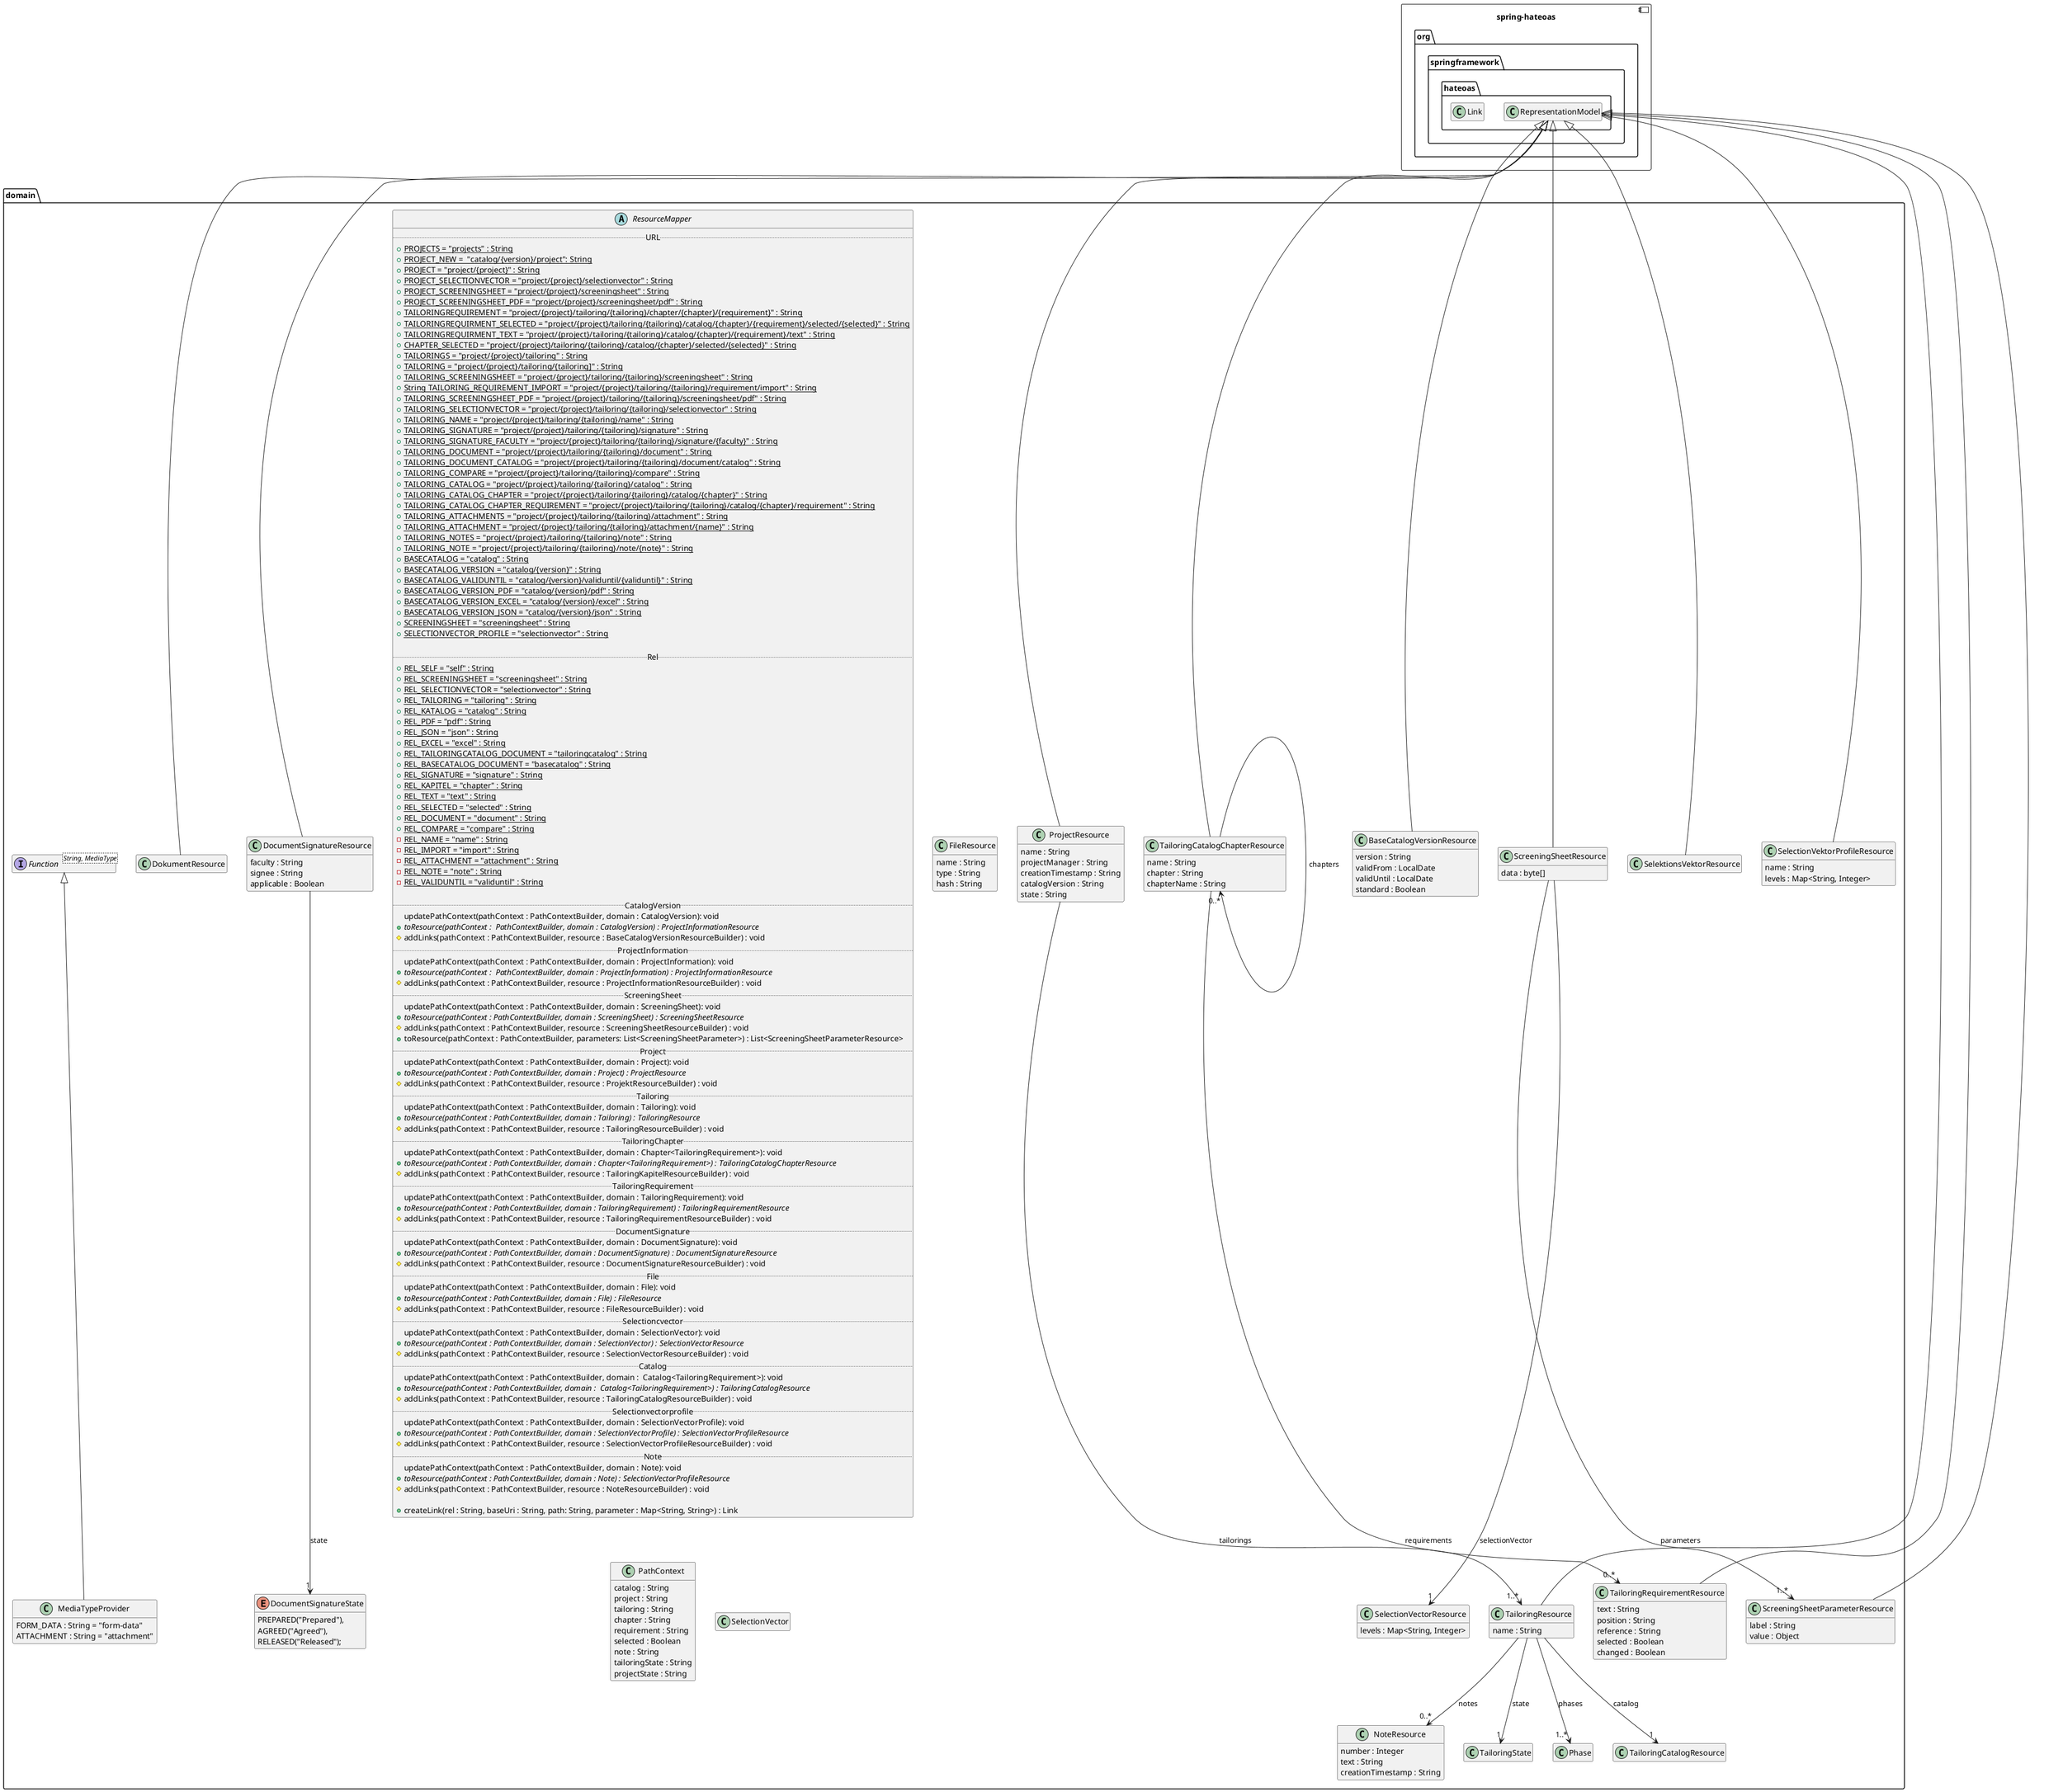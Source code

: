 @startuml Ebene3.png
skinparam componentStyle uml2
'skinparam linetype ortho

component [spring-hateoas] {
    package org.springframework.hateoas {
        class RepresentationModel
        class Link
    }
}


package domain {

    abstract class ResourceMapper {
        ..URL..
        +{static} PROJECTS = "projects" : String
        +{static} PROJECT_NEW =  "catalog/{version}/project": String
        +{static} PROJECT = "project/{project}" : String
        +{static} PROJECT_SELECTIONVECTOR = "project/{project}/selectionvector" : String
        +{static} PROJECT_SCREENINGSHEET = "project/{project}/screeningsheet" : String
        +{static} PROJECT_SCREENINGSHEET_PDF = "project/{project}/screeningsheet/pdf" : String
        +{static} TAILORINGREQUIREMENT = "project/{project}/tailoring/{tailoring}/chapter/{chapter}/{requirement}" : String
        +{static} TAILORINGREQUIRMENT_SELECTED = "project/{project}/tailoring/{tailoring}/catalog/{chapter}/{requirement}/selected/{selected}" : String
        +{static} TAILORINGREQUIRMENT_TEXT = "project/{project}/tailoring/{tailoring}/catalog/{chapter}/{requirement}/text" : String
        +{static} CHAPTER_SELECTED = "project/{project}/tailoring/{tailoring}/catalog/{chapter}/selected/{selected}" : String
        +{static} TAILORINGS = "project/{project}/tailoring" : String
        +{static} TAILORING = "project/{project}/tailoring/{tailoring]" : String
        +{static} TAILORING_SCREENINGSHEET = "project/{project}/tailoring/{tailoring}/screeningsheet" : String
        +{static} String TAILORING_REQUIREMENT_IMPORT = "project/{project}/tailoring/{tailoring}/requirement/import" : String
        +{static} TAILORING_SCREENINGSHEET_PDF = "project/{project}/tailoring/{tailoring}/screeningsheet/pdf" : String
        +{static} TAILORING_SELECTIONVECTOR = "project/{project}/tailoring/{tailoring}/selectionvector" : String
        +{static} TAILORING_NAME = "project/{project}/tailoring/{tailoring}/name" : String
        +{static} TAILORING_SIGNATURE = "project/{project}/tailoring/{tailoring}/signature" : String
        +{static} TAILORING_SIGNATURE_FACULTY = "project/{project}/tailoring/{tailoring}/signature/{faculty}" : String
        +{static} TAILORING_DOCUMENT = "project/{project}/tailoring/{tailoring}/document" : String
        +{static} TAILORING_DOCUMENT_CATALOG = "project/{project}/tailoring/{tailoring}/document/catalog" : String
        +{static} TAILORING_COMPARE = "project/{project}/tailoring/{tailoring}/compare" : String
        +{static} TAILORING_CATALOG = "project/{project}/tailoring/{tailoring}/catalog" : String
        +{static} TAILORING_CATALOG_CHAPTER = "project/{project}/tailoring/{tailoring}/catalog/{chapter}" : String
        +{static} TAILORING_CATALOG_CHAPTER_REQUIREMENT = "project/{project}/tailoring/{tailoring}/catalog/{chapter}/requirement" : String
        +{static} TAILORING_ATTACHMENTS = "project/{project}/tailoring/{tailoring}/attachment" : String
        +{static} TAILORING_ATTACHMENT = "project/{project}/tailoring/{tailoring}/attachment/{name}" : String
        +{static} TAILORING_NOTES = "project/{project}/tailoring/{tailoring}/note" : String
        +{static} TAILORING_NOTE = "project/{project}/tailoring/{tailoring}/note/{note}" : String
        +{static} BASECATALOG = "catalog" : String
        +{static} BASECATALOG_VERSION = "catalog/{version}" : String
        +{static} BASECATALOG_VALIDUNTIL = "catalog/{version}/validuntil/{validuntil}" : String
        +{static} BASECATALOG_VERSION_PDF = "catalog/{version}/pdf" : String
        +{static} BASECATALOG_VERSION_EXCEL = "catalog/{version}/excel" : String
        +{static} BASECATALOG_VERSION_JSON = "catalog/{version}/json" : String
        +{static} SCREENINGSHEET = "screeningsheet" : String
        +{static} SELECTIONVECTOR_PROFILE = "selectionvector" : String
            
        ..Rel..
        +{static} REL_SELF = "self" : String
        +{static} REL_SCREENINGSHEET = "screeningsheet" : String
        +{static} REL_SELECTIONVECTOR = "selectionvector" : String
        +{static} REL_TAILORING = "tailoring" : String
        +{static} REL_KATALOG = "catalog" : String
        +{static} REL_PDF = "pdf" : String
        +{static} REL_JSON = "json" : String
        +{static} REL_EXCEL = "excel" : String
        +{static} REL_TAILORINGCATALOG_DOCUMENT = "tailoringcatalog" : String
        +{static} REL_BASECATALOG_DOCUMENT = "basecatalog" : String
        +{static} REL_SIGNATURE = "signature" : String
        +{static} REL_KAPITEL = "chapter" : String
        +{static} REL_TEXT = "text" : String
        +{static} REL_SELECTED = "selected" : String
        +{static} REL_DOCUMENT = "document" : String
        +{static} REL_COMPARE = "compare" : String
        -{static} REL_NAME = "name" : String
        -{static} REL_IMPORT = "import" : String
        -{static} REL_ATTACHMENT = "attachment" : String
        -{static} REL_NOTE = "note" : String
        -{static} REL_VALIDUNTIL = "validuntil" : String

        .. CatalogVersion ..
        updatePathContext(pathContext : PathContextBuilder, domain : CatalogVersion): void
        +{abstract} toResource(pathContext :  PathContextBuilder, domain : CatalogVersion) : ProjectInformationResource
        #addLinks(pathContext : PathContextBuilder, resource : BaseCatalogVersionResourceBuilder) : void
        .. ProjectInformation ..
        updatePathContext(pathContext : PathContextBuilder, domain : ProjectInformation): void
        +{abstract} toResource(pathContext :  PathContextBuilder, domain : ProjectInformation) : ProjectInformationResource
        #addLinks(pathContext : PathContextBuilder, resource : ProjectInformationResourceBuilder) : void
        .. ScreeningSheet ..
        updatePathContext(pathContext : PathContextBuilder, domain : ScreeningSheet): void
        +{abstract}  toResource(pathContext : PathContextBuilder, domain : ScreeningSheet) : ScreeningSheetResource
        #addLinks(pathContext : PathContextBuilder, resource : ScreeningSheetResourceBuilder) : void
        +toResource(pathContext : PathContextBuilder, parameters: List<ScreeningSheetParameter>) : List<ScreeningSheetParameterResource>
        .. Project ..
        updatePathContext(pathContext : PathContextBuilder, domain : Project): void
        +{abstract}  toResource(pathContext : PathContextBuilder, domain : Project) : ProjectResource
        #addLinks(pathContext : PathContextBuilder, resource : ProjektResourceBuilder) : void
        .. Tailoring ..
        updatePathContext(pathContext : PathContextBuilder, domain : Tailoring): void
        +{abstract}  toResource(pathContext : PathContextBuilder, domain : Tailoring) : TailoringResource
        #addLinks(pathContext : PathContextBuilder, resource : TailoringResourceBuilder) : void
        .. TailoringChapter ..
        updatePathContext(pathContext : PathContextBuilder, domain : Chapter<TailoringRequirement>): void
        +{abstract}  toResource(pathContext : PathContextBuilder, domain : Chapter<TailoringRequirement>) : TailoringCatalogChapterResource
        #addLinks(pathContext : PathContextBuilder, resource : TailoringKapitelResourceBuilder) : void
        ..TailoringRequirement ..
        updatePathContext(pathContext : PathContextBuilder, domain : TailoringRequirement): void
        +{abstract}  toResource(pathContext : PathContextBuilder, domain : TailoringRequirement) : TailoringRequirementResource
        #addLinks(pathContext : PathContextBuilder, resource : TailoringRequirementResourceBuilder) : void
        .. DocumentSignature ..
        updatePathContext(pathContext : PathContextBuilder, domain : DocumentSignature): void
        +{abstract}  toResource(pathContext : PathContextBuilder, domain : DocumentSignature) : DocumentSignatureResource
        #addLinks(pathContext : PathContextBuilder, resource : DocumentSignatureResourceBuilder) : void
        .. File ..
        updatePathContext(pathContext : PathContextBuilder, domain : File): void
        +{abstract}  toResource(pathContext : PathContextBuilder, domain : File) : FileResource
        #addLinks(pathContext : PathContextBuilder, resource : FileResourceBuilder) : void
        .. Selectioncvector ..
        updatePathContext(pathContext : PathContextBuilder, domain : SelectionVector): void
        +{abstract}  toResource(pathContext : PathContextBuilder, domain : SelectionVector) : SelectionVectorResource
        #addLinks(pathContext : PathContextBuilder, resource : SelectionVectorResourceBuilder) : void
        .. Catalog ..
        updatePathContext(pathContext : PathContextBuilder, domain :  Catalog<TailoringRequirement>): void
        +{abstract}  toResource(pathContext : PathContextBuilder, domain :  Catalog<TailoringRequirement>) : TailoringCatalogResource
        #addLinks(pathContext : PathContextBuilder, resource : TailoringCatalogResourceBuilder) : void
        .. Selectionvectorprofile ..
        updatePathContext(pathContext : PathContextBuilder, domain : SelectionVectorProfile): void
        +{abstract}  toResource(pathContext : PathContextBuilder, domain : SelectionVectorProfile) : SelectionVectorProfileResource
        #addLinks(pathContext : PathContextBuilder, resource : SelectionVectorProfileResourceBuilder) : void
        .. Note ..
        updatePathContext(pathContext : PathContextBuilder, domain : Note): void
        +{abstract}  toResource(pathContext : PathContextBuilder, domain : Note) : SelectionVectorProfileResource
        #addLinks(pathContext : PathContextBuilder, resource : NoteResourceBuilder) : void

        +createLink(rel : String, baseUri : String, path: String, parameter : Map<String, String>) : Link
    }

    class FileResource {
        name : String
        type : String
        hash : String
    }
    RepresentationModel <|-- DokumentResource

    enum DocumentSignatureState {
        PREPARED("Prepared"),
        AGREED("Agreed"),
        RELEASED("Released");
    }

    class DocumentSignatureResource {
        faculty : String
        signee : String
        applicable : Boolean
    }
    DocumentSignatureResource --> "1" DocumentSignatureState : state
    RepresentationModel <|-- DocumentSignatureResource


    class PathContext {
        catalog : String
        project : String
        tailoring : String
        chapter : String
        requirement : String
        selected : Boolean
        note : String
        tailoringState : String
        projectState : String
    }

    class SelectionVector {
    }

    class ProjectResource {
        name : String
        projectManager : String
        creationTimestamp : String
        catalogVersion : String
        state : String
    }
    RepresentationModel <|-- ProjectResource
    ProjectResource --> "1..*" TailoringResource : tailorings


    class TailoringRequirementResource {
        text : String
        position : String
        reference : String
        selected : Boolean
        changed : Boolean
    }
    RepresentationModel <|-- TailoringRequirementResource

    class TailoringCatalogChapterResource {
        name : String
        chapter : String
        chapterName : String
    }
    RepresentationModel <|-- TailoringCatalogChapterResource
    TailoringCatalogChapterResource --> "0..*" TailoringCatalogChapterResource : chapters
    TailoringCatalogChapterResource --> "0..*" TailoringRequirementResource : requirements
    class BaseCatalogVersionResource {
        version : String
        validFrom : LocalDate
        validUntil : LocalDate
        standard : Boolean
    }
    RepresentationModel <|-- BaseCatalogVersionResource

    class NoteResource {
        number : Integer
        text : String
        creationTimestamp : String
    }

    class TailoringResource {
        name : String
    }
    RepresentationModel <|-- TailoringResource
    TailoringResource --> "1" TailoringState : state
    TailoringResource --> "1..*" Phase : phases
    TailoringResource --> "1" TailoringCatalogResource : catalog
    TailoringResource --> "0..*" NoteResource : notes

    class ScreeningSheetParameterResource {
        label : String
        value : Object
    }
    RepresentationModel <|-- ScreeningSheetParameterResource

    class ScreeningSheetResource {
        data : byte[]
    }
    RepresentationModel <|-- ScreeningSheetResource
    ScreeningSheetResource --> "1..*" ScreeningSheetParameterResource : parameters
    ScreeningSheetResource --> "1" SelectionVectorResource : selectionVector


    class SelectionVectorResource {
        levels : Map<String, Integer>
    }
    RepresentationModel <|-- SelektionsVektorResource

    class SelectionVektorProfileResource {
        name : String
        levels : Map<String, Integer>
    }
    RepresentationModel <|-- SelectionVektorProfileResource

    interface "Function<String, MediaType>" as mediaTypeFunction {
    }
    class MediaTypeProvider {
        FORM_DATA : String = "form-data"
        ATTACHMENT : String = "attachment"
    }
    mediaTypeFunction <|-- MediaTypeProvider

}
hide empty members
@enduml
